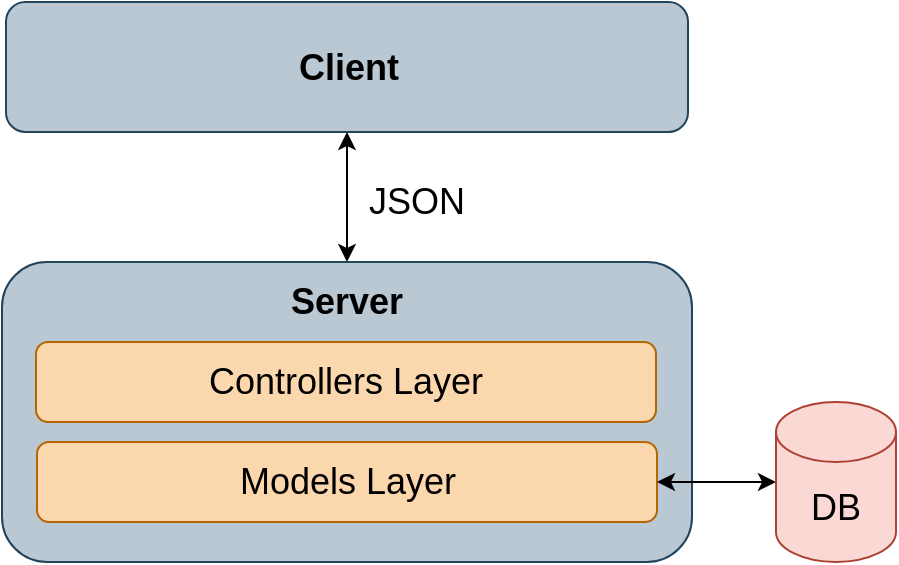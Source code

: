 <mxfile version="21.6.5" type="device">
  <diagram name="Page-1" id="QArdhgqGYWnSluUq844a">
    <mxGraphModel dx="530" dy="274" grid="1" gridSize="10" guides="1" tooltips="1" connect="1" arrows="1" fold="1" page="1" pageScale="1" pageWidth="850" pageHeight="1100" math="0" shadow="0">
      <root>
        <mxCell id="0" />
        <mxCell id="1" parent="0" />
        <mxCell id="5szk---XClKsi9Hrr3oe-1" value="" style="rounded=1;whiteSpace=wrap;html=1;fillColor=#bac8d3;strokeColor=#23445d;fontSize=18;" parent="1" vertex="1">
          <mxGeometry x="255" y="130" width="341" height="65" as="geometry" />
        </mxCell>
        <mxCell id="5szk---XClKsi9Hrr3oe-6" value="" style="edgeStyle=orthogonalEdgeStyle;rounded=0;orthogonalLoop=1;jettySize=auto;html=1;fontSize=18;startArrow=classic;startFill=1;" parent="1" source="5szk---XClKsi9Hrr3oe-3" target="5szk---XClKsi9Hrr3oe-1" edge="1">
          <mxGeometry relative="1" as="geometry" />
        </mxCell>
        <mxCell id="5szk---XClKsi9Hrr3oe-3" value="" style="rounded=1;whiteSpace=wrap;html=1;fillColor=#bac8d3;strokeColor=#23445d;fontSize=18;" parent="1" vertex="1">
          <mxGeometry x="253" y="260" width="345" height="150" as="geometry" />
        </mxCell>
        <mxCell id="5szk---XClKsi9Hrr3oe-4" value="Client" style="text;html=1;align=center;verticalAlign=middle;resizable=0;points=[];autosize=1;strokeColor=none;fillColor=none;fontStyle=1;fontSize=18;" parent="1" vertex="1">
          <mxGeometry x="390.5" y="142.5" width="70" height="40" as="geometry" />
        </mxCell>
        <mxCell id="5szk---XClKsi9Hrr3oe-5" value="Server" style="text;html=1;align=center;verticalAlign=middle;resizable=0;points=[];autosize=1;strokeColor=none;fillColor=none;fontStyle=1;fontSize=18;" parent="1" vertex="1">
          <mxGeometry x="385" y="260" width="80" height="40" as="geometry" />
        </mxCell>
        <mxCell id="5szk---XClKsi9Hrr3oe-9" value="JSON" style="text;html=1;align=center;verticalAlign=middle;resizable=0;points=[];autosize=1;strokeColor=none;fillColor=none;fontSize=18;" parent="1" vertex="1">
          <mxGeometry x="425" y="210" width="70" height="40" as="geometry" />
        </mxCell>
        <mxCell id="5szk---XClKsi9Hrr3oe-11" value="Controllers Layer" style="rounded=1;whiteSpace=wrap;html=1;fillColor=#fad7ac;strokeColor=#b46504;fontSize=18;" parent="1" vertex="1">
          <mxGeometry x="270" y="300" width="310" height="40" as="geometry" />
        </mxCell>
        <mxCell id="5szk---XClKsi9Hrr3oe-12" value="Models Layer" style="rounded=1;whiteSpace=wrap;html=1;fillColor=#fad7ac;strokeColor=#b46504;fontSize=18;" parent="1" vertex="1">
          <mxGeometry x="270.5" y="350" width="310" height="40" as="geometry" />
        </mxCell>
        <mxCell id="d1CQOXOWRLRLBNxTb-bh-1" style="edgeStyle=orthogonalEdgeStyle;rounded=0;orthogonalLoop=1;jettySize=auto;html=1;fontSize=18;startArrow=classic;startFill=1;" parent="1" source="5szk---XClKsi9Hrr3oe-14" target="5szk---XClKsi9Hrr3oe-12" edge="1">
          <mxGeometry relative="1" as="geometry" />
        </mxCell>
        <mxCell id="5szk---XClKsi9Hrr3oe-14" value="DB" style="shape=cylinder3;whiteSpace=wrap;html=1;boundedLbl=1;backgroundOutline=1;size=15;fillColor=#fad9d5;strokeColor=#ae4132;fontSize=18;" parent="1" vertex="1">
          <mxGeometry x="640" y="330" width="60" height="80" as="geometry" />
        </mxCell>
      </root>
    </mxGraphModel>
  </diagram>
</mxfile>
